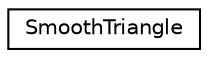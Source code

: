 digraph G
{
  edge [fontname="Helvetica",fontsize="10",labelfontname="Helvetica",labelfontsize="10"];
  node [fontname="Helvetica",fontsize="10",shape=record];
  rankdir=LR;
  Node1 [label="SmoothTriangle",height=0.2,width=0.4,color="black", fillcolor="white", style="filled",URL="$d7/d11/structSmoothTriangle.html"];
}
